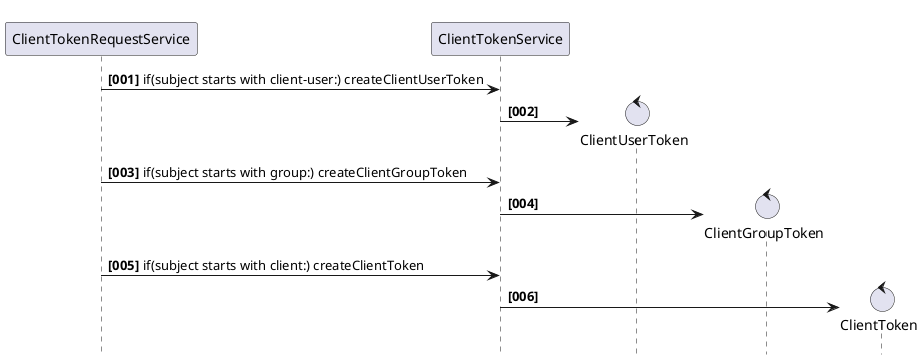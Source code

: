 @startuml

hide footbox

autonumber "<b>[000]"
ClientTokenRequestService -> ClientTokenService : if(subject starts with client-user:) createClientUserToken

create control ClientUserToken
ClientTokenService -> ClientUserToken

ClientTokenRequestService -> ClientTokenService : if(subject starts with group:) createClientGroupToken

create control ClientGroupToken
ClientTokenService -> ClientGroupToken
ClientTokenRequestService -> ClientTokenService : if(subject starts with client:) createClientToken

create control ClientToken
ClientTokenService -> ClientToken

@enduml